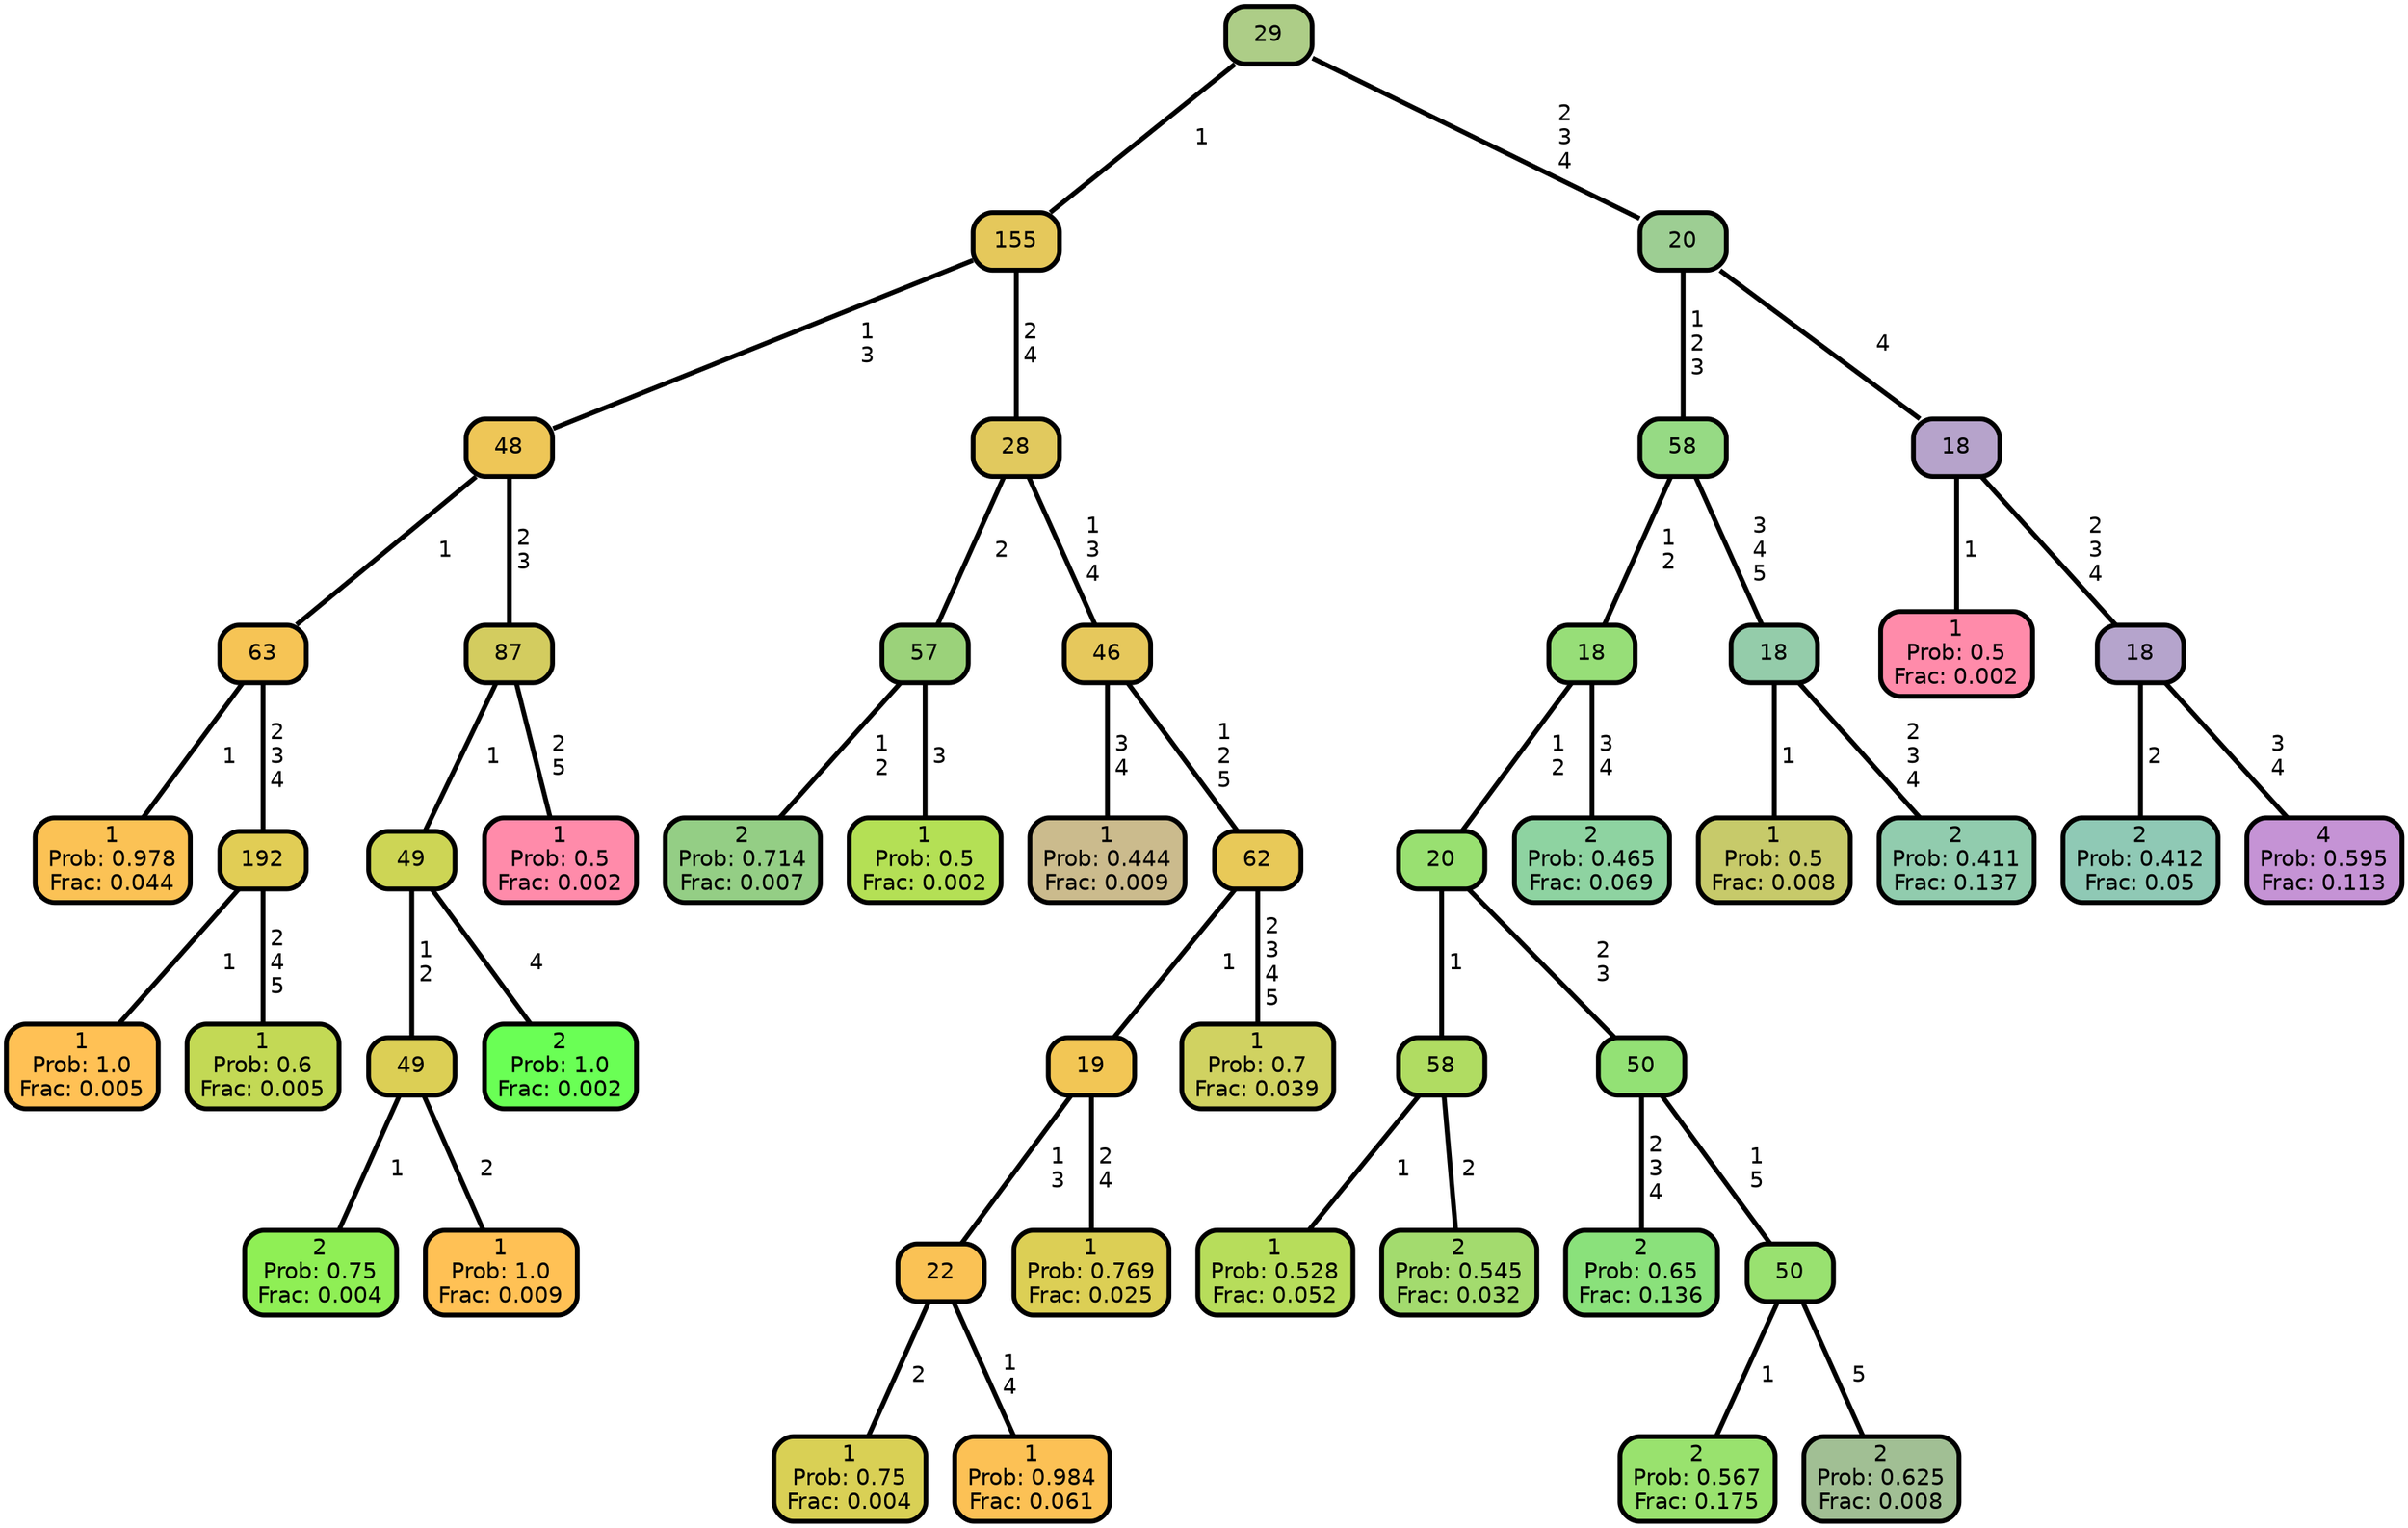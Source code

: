 graph Tree {
node [shape=box, style="filled, rounded",color="black",penwidth="3",fontcolor="black",                 fontname=helvetica] ;
graph [ranksep="0 equally", splines=straight,                 bgcolor=transparent, dpi=200] ;
edge [fontname=helvetica, color=black] ;
0 [label="1
Prob: 0.978
Frac: 0.044", fillcolor="#fbc255"] ;
1 [label="63", fillcolor="#f6c455"] ;
2 [label="1
Prob: 1.0
Frac: 0.005", fillcolor="#ffc155"] ;
3 [label="192", fillcolor="#e1cd55"] ;
4 [label="1
Prob: 0.6
Frac: 0.005", fillcolor="#c3d955"] ;
5 [label="48", fillcolor="#eec657"] ;
6 [label="2
Prob: 0.75
Frac: 0.004", fillcolor="#8fef55"] ;
7 [label="49", fillcolor="#dccf55"] ;
8 [label="1
Prob: 1.0
Frac: 0.009", fillcolor="#ffc155"] ;
9 [label="49", fillcolor="#cdd555"] ;
10 [label="2
Prob: 1.0
Frac: 0.002", fillcolor="#6aff55"] ;
11 [label="87", fillcolor="#d3cc5f"] ;
12 [label="1
Prob: 0.5
Frac: 0.002", fillcolor="#ff8baa"] ;
13 [label="155", fillcolor="#e5c85b"] ;
14 [label="2
Prob: 0.714
Frac: 0.007", fillcolor="#94ce85"] ;
15 [label="57", fillcolor="#9bd27a"] ;
16 [label="1
Prob: 0.5
Frac: 0.002", fillcolor="#b4e055"] ;
17 [label="28", fillcolor="#e1c95e"] ;
18 [label="1
Prob: 0.444
Frac: 0.009", fillcolor="#cbbb8d"] ;
19 [label="46", fillcolor="#e6c85c"] ;
20 [label="1
Prob: 0.75
Frac: 0.004", fillcolor="#d9d055"] ;
21 [label="22", fillcolor="#fac255"] ;
22 [label="1
Prob: 0.984
Frac: 0.061", fillcolor="#fcc155"] ;
23 [label="19", fillcolor="#f2c655"] ;
24 [label="1
Prob: 0.769
Frac: 0.025", fillcolor="#dccf55"] ;
25 [label="62", fillcolor="#e8c958"] ;
26 [label="1
Prob: 0.7
Frac: 0.039", fillcolor="#d0d261"] ;
27 [label="29", fillcolor="#adcd87"] ;
28 [label="1
Prob: 0.528
Frac: 0.052", fillcolor="#b7dd5b"] ;
29 [label="58", fillcolor="#b0dc62"] ;
30 [label="2
Prob: 0.545
Frac: 0.032", fillcolor="#a3db6e"] ;
31 [label="20", fillcolor="#99e071"] ;
32 [label="2
Prob: 0.65
Frac: 0.136", fillcolor="#8ae17b"] ;
33 [label="50", fillcolor="#93e175"] ;
34 [label="2
Prob: 0.567
Frac: 0.175", fillcolor="#99e26e"] ;
35 [label="50", fillcolor="#99e170"] ;
36 [label="2
Prob: 0.625
Frac: 0.008", fillcolor="#a1bf94"] ;
37 [label="18", fillcolor="#97de78"] ;
38 [label="2
Prob: 0.465
Frac: 0.069", fillcolor="#8ed3a1"] ;
39 [label="58", fillcolor="#96da84"] ;
40 [label="1
Prob: 0.5
Frac: 0.008", fillcolor="#c7ca6a"] ;
41 [label="18", fillcolor="#94ccaa"] ;
42 [label="2
Prob: 0.411
Frac: 0.137", fillcolor="#91ccae"] ;
43 [label="20", fillcolor="#9dce93"] ;
44 [label="1
Prob: 0.5
Frac: 0.002", fillcolor="#ff8baa"] ;
45 [label="18", fillcolor="#b6a3cb"] ;
46 [label="2
Prob: 0.412
Frac: 0.05", fillcolor="#8fc9b5"] ;
47 [label="18", fillcolor="#b5a4cc"] ;
48 [label="4
Prob: 0.595
Frac: 0.113", fillcolor="#c593d5"] ;
1 -- 0 [label=" 1",penwidth=3] ;
1 -- 3 [label=" 2\n 3\n 4",penwidth=3] ;
3 -- 2 [label=" 1",penwidth=3] ;
3 -- 4 [label=" 2\n 4\n 5",penwidth=3] ;
5 -- 1 [label=" 1",penwidth=3] ;
5 -- 11 [label=" 2\n 3",penwidth=3] ;
7 -- 6 [label=" 1",penwidth=3] ;
7 -- 8 [label=" 2",penwidth=3] ;
9 -- 7 [label=" 1\n 2",penwidth=3] ;
9 -- 10 [label=" 4",penwidth=3] ;
11 -- 9 [label=" 1",penwidth=3] ;
11 -- 12 [label=" 2\n 5",penwidth=3] ;
13 -- 5 [label=" 1\n 3",penwidth=3] ;
13 -- 17 [label=" 2\n 4",penwidth=3] ;
15 -- 14 [label=" 1\n 2",penwidth=3] ;
15 -- 16 [label=" 3",penwidth=3] ;
17 -- 15 [label=" 2",penwidth=3] ;
17 -- 19 [label=" 1\n 3\n 4",penwidth=3] ;
19 -- 18 [label=" 3\n 4",penwidth=3] ;
19 -- 25 [label=" 1\n 2\n 5",penwidth=3] ;
21 -- 20 [label=" 2",penwidth=3] ;
21 -- 22 [label=" 1\n 4",penwidth=3] ;
23 -- 21 [label=" 1\n 3",penwidth=3] ;
23 -- 24 [label=" 2\n 4",penwidth=3] ;
25 -- 23 [label=" 1",penwidth=3] ;
25 -- 26 [label=" 2\n 3\n 4\n 5",penwidth=3] ;
27 -- 13 [label=" 1",penwidth=3] ;
27 -- 43 [label=" 2\n 3\n 4",penwidth=3] ;
29 -- 28 [label=" 1",penwidth=3] ;
29 -- 30 [label=" 2",penwidth=3] ;
31 -- 29 [label=" 1",penwidth=3] ;
31 -- 33 [label=" 2\n 3",penwidth=3] ;
33 -- 32 [label=" 2\n 3\n 4",penwidth=3] ;
33 -- 35 [label=" 1\n 5",penwidth=3] ;
35 -- 34 [label=" 1",penwidth=3] ;
35 -- 36 [label=" 5",penwidth=3] ;
37 -- 31 [label=" 1\n 2",penwidth=3] ;
37 -- 38 [label=" 3\n 4",penwidth=3] ;
39 -- 37 [label=" 1\n 2",penwidth=3] ;
39 -- 41 [label=" 3\n 4\n 5",penwidth=3] ;
41 -- 40 [label=" 1",penwidth=3] ;
41 -- 42 [label=" 2\n 3\n 4",penwidth=3] ;
43 -- 39 [label=" 1\n 2\n 3",penwidth=3] ;
43 -- 45 [label=" 4",penwidth=3] ;
45 -- 44 [label=" 1",penwidth=3] ;
45 -- 47 [label=" 2\n 3\n 4",penwidth=3] ;
47 -- 46 [label=" 2",penwidth=3] ;
47 -- 48 [label=" 3\n 4",penwidth=3] ;
{rank = same;}}